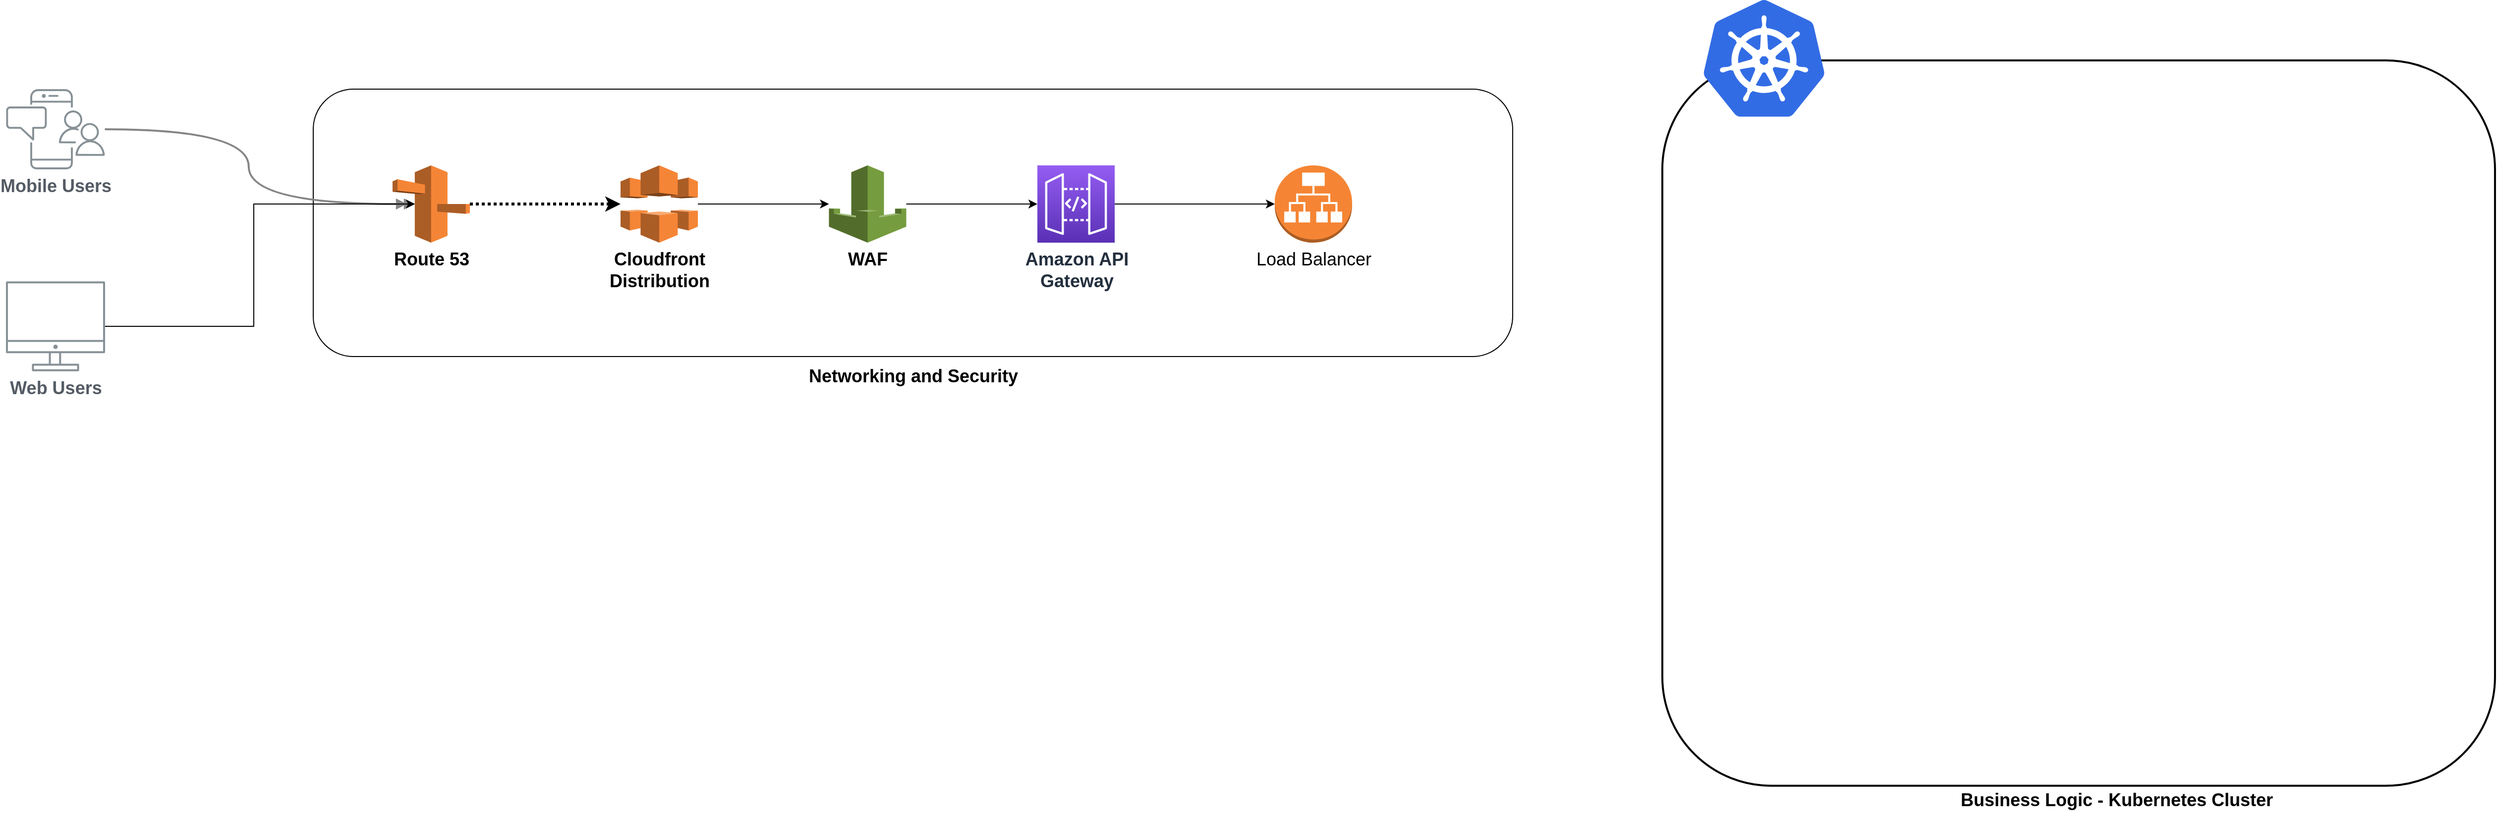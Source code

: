 <mxfile version="15.4.0" type="github">
  <diagram id="Ht1M8jgEwFfnCIfOTk4-" name="Page-1">
    <mxGraphModel dx="1955" dy="1278" grid="1" gridSize="10" guides="1" tooltips="1" connect="1" arrows="1" fold="1" page="1" pageScale="1" pageWidth="1169" pageHeight="827" math="0" shadow="0">
      <root>
        <mxCell id="0" />
        <mxCell id="1" parent="0" />
        <mxCell id="8jDcVQB9mLgturJCLghL-11" value="" style="group;fontSize=18;fontStyle=1" vertex="1" connectable="0" parent="1">
          <mxGeometry x="165" y="400" width="1520" height="285" as="geometry" />
        </mxCell>
        <mxCell id="8jDcVQB9mLgturJCLghL-16" value="" style="rounded=1;whiteSpace=wrap;html=1;fontSize=18;fontStyle=1" vertex="1" parent="8jDcVQB9mLgturJCLghL-11">
          <mxGeometry x="310" width="1210" height="270" as="geometry" />
        </mxCell>
        <mxCell id="8jDcVQB9mLgturJCLghL-24" style="edgeStyle=orthogonalEdgeStyle;rounded=0;orthogonalLoop=1;jettySize=auto;html=1;fontSize=18;" edge="1" parent="8jDcVQB9mLgturJCLghL-11" source="UEzPUAAOIrF-is8g5C7q-114" target="8jDcVQB9mLgturJCLghL-23">
          <mxGeometry relative="1" as="geometry" />
        </mxCell>
        <mxCell id="UEzPUAAOIrF-is8g5C7q-114" value="Amazon API&lt;br style=&quot;font-size: 18px;&quot;&gt;Gateway&lt;br style=&quot;font-size: 18px;&quot;&gt;" style="outlineConnect=0;fontColor=#232F3E;gradientColor=#945DF2;gradientDirection=north;fillColor=#5A30B5;strokeColor=#ffffff;dashed=0;verticalLabelPosition=bottom;verticalAlign=top;align=center;html=1;fontSize=18;fontStyle=1;aspect=fixed;shape=mxgraph.aws4.resourceIcon;resIcon=mxgraph.aws4.api_gateway;labelBackgroundColor=#ffffff;" parent="8jDcVQB9mLgturJCLghL-11" vertex="1">
          <mxGeometry x="1040.5" y="77" width="78" height="78" as="geometry" />
        </mxCell>
        <mxCell id="tOSdlADLp0MFVeMP-LaB-2" value="&lt;font style=&quot;font-size: 18px&quot;&gt;&lt;span style=&quot;font-size: 18px;&quot;&gt;Cloudfront&lt;br style=&quot;font-size: 18px;&quot;&gt;Distribution&lt;/span&gt;&lt;/font&gt;" style="outlineConnect=0;dashed=0;verticalLabelPosition=bottom;verticalAlign=top;align=center;html=1;shape=mxgraph.aws3.cloudfront;fillColor=#F58536;gradientColor=none;fontSize=18;fontStyle=1" parent="8jDcVQB9mLgturJCLghL-11" vertex="1">
          <mxGeometry x="620" y="77" width="78" height="78" as="geometry" />
        </mxCell>
        <mxCell id="tOSdlADLp0MFVeMP-LaB-27" style="rounded=0;orthogonalLoop=1;jettySize=auto;html=1;endArrow=classic;endFill=1;strokeColor=default;strokeWidth=3;dashed=1;dashPattern=1 1;fontSize=18;fontStyle=1" parent="8jDcVQB9mLgturJCLghL-11" source="tOSdlADLp0MFVeMP-LaB-8" target="tOSdlADLp0MFVeMP-LaB-2" edge="1">
          <mxGeometry as="geometry" />
        </mxCell>
        <mxCell id="tOSdlADLp0MFVeMP-LaB-8" value="&lt;span style=&quot;font-size: 18px;&quot;&gt;&lt;font style=&quot;font-size: 18px;&quot;&gt;Route 53&lt;/font&gt;&lt;/span&gt;" style="outlineConnect=0;dashed=0;verticalLabelPosition=bottom;verticalAlign=top;align=center;html=1;shape=mxgraph.aws3.route_53;fillColor=#F58536;gradientColor=none;fontSize=18;fontStyle=1" parent="8jDcVQB9mLgturJCLghL-11" vertex="1">
          <mxGeometry x="390" y="77" width="78" height="78" as="geometry" />
        </mxCell>
        <mxCell id="tOSdlADLp0MFVeMP-LaB-11" value="" style="group;fontSize=18;fontStyle=1" parent="8jDcVQB9mLgturJCLghL-11" vertex="1" connectable="0">
          <mxGeometry width="100" height="285" as="geometry" />
        </mxCell>
        <mxCell id="UEzPUAAOIrF-is8g5C7q-109" value="Web Users" style="outlineConnect=0;gradientColor=none;fontColor=#545B64;strokeColor=none;fillColor=#879196;dashed=0;verticalLabelPosition=bottom;verticalAlign=top;align=center;html=1;fontSize=18;fontStyle=1;aspect=fixed;shape=mxgraph.aws4.illustration_desktop;pointerEvents=1;labelBackgroundColor=#ffffff;" parent="tOSdlADLp0MFVeMP-LaB-11" vertex="1">
          <mxGeometry y="194" width="100" height="91" as="geometry" />
        </mxCell>
        <mxCell id="UEzPUAAOIrF-is8g5C7q-110" value="&lt;font style=&quot;font-size: 18px&quot;&gt;Mobile Users&lt;/font&gt;" style="outlineConnect=0;gradientColor=none;fontColor=#545B64;strokeColor=none;fillColor=#879196;dashed=0;verticalLabelPosition=bottom;verticalAlign=top;align=center;html=1;fontSize=18;fontStyle=1;aspect=fixed;shape=mxgraph.aws4.illustration_notification;pointerEvents=1;labelBackgroundColor=#ffffff;" parent="tOSdlADLp0MFVeMP-LaB-11" vertex="1">
          <mxGeometry width="100" height="81" as="geometry" />
        </mxCell>
        <mxCell id="tOSdlADLp0MFVeMP-LaB-24" style="edgeStyle=orthogonalEdgeStyle;curved=1;rounded=0;orthogonalLoop=1;jettySize=auto;html=1;entryX=0.29;entryY=0.5;entryDx=0;entryDy=0;entryPerimeter=0;endArrow=doubleBlock;endFill=1;strokeColor=#858585;strokeWidth=2;fontSize=18;fontStyle=1" parent="8jDcVQB9mLgturJCLghL-11" source="UEzPUAAOIrF-is8g5C7q-110" target="tOSdlADLp0MFVeMP-LaB-8" edge="1">
          <mxGeometry as="geometry" />
        </mxCell>
        <mxCell id="8jDcVQB9mLgturJCLghL-6" style="edgeStyle=orthogonalEdgeStyle;rounded=0;orthogonalLoop=1;jettySize=auto;html=1;fontSize=18;fontStyle=1" edge="1" parent="8jDcVQB9mLgturJCLghL-11" source="8jDcVQB9mLgturJCLghL-1" target="UEzPUAAOIrF-is8g5C7q-114">
          <mxGeometry as="geometry" />
        </mxCell>
        <mxCell id="8jDcVQB9mLgturJCLghL-1" value="WAF" style="outlineConnect=0;dashed=0;verticalLabelPosition=bottom;verticalAlign=top;align=center;html=1;shape=mxgraph.aws3.waf;fillColor=#759C3E;gradientColor=none;fontSize=18;fontStyle=1" vertex="1" parent="8jDcVQB9mLgturJCLghL-11">
          <mxGeometry x="830.25" y="77" width="78" height="78" as="geometry" />
        </mxCell>
        <mxCell id="8jDcVQB9mLgturJCLghL-4" style="edgeStyle=orthogonalEdgeStyle;rounded=0;orthogonalLoop=1;jettySize=auto;html=1;fontSize=18;fontStyle=1" edge="1" parent="8jDcVQB9mLgturJCLghL-11" source="tOSdlADLp0MFVeMP-LaB-2" target="8jDcVQB9mLgturJCLghL-1">
          <mxGeometry as="geometry" />
        </mxCell>
        <mxCell id="8jDcVQB9mLgturJCLghL-2" style="edgeStyle=orthogonalEdgeStyle;rounded=0;orthogonalLoop=1;jettySize=auto;html=1;entryX=0.29;entryY=0.5;entryDx=0;entryDy=0;entryPerimeter=0;fontSize=18;fontStyle=1" edge="1" parent="8jDcVQB9mLgturJCLghL-11" source="UEzPUAAOIrF-is8g5C7q-109" target="tOSdlADLp0MFVeMP-LaB-8">
          <mxGeometry as="geometry">
            <Array as="points">
              <mxPoint x="250" y="240" />
              <mxPoint x="250" y="116" />
            </Array>
          </mxGeometry>
        </mxCell>
        <mxCell id="8jDcVQB9mLgturJCLghL-23" value="Load Balancer" style="outlineConnect=0;dashed=0;verticalLabelPosition=bottom;verticalAlign=top;align=center;html=1;shape=mxgraph.aws3.application_load_balancer;fillColor=#F58534;gradientColor=none;fontSize=18;strokeWidth=2;" vertex="1" parent="8jDcVQB9mLgturJCLghL-11">
          <mxGeometry x="1280" y="77" width="78" height="78" as="geometry" />
        </mxCell>
        <mxCell id="8jDcVQB9mLgturJCLghL-17" value="Networking and Security" style="text;html=1;align=center;verticalAlign=middle;resizable=0;points=[];autosize=1;strokeColor=none;fillColor=none;fontSize=18;fontStyle=1" vertex="1" parent="1">
          <mxGeometry x="965" y="675" width="230" height="30" as="geometry" />
        </mxCell>
        <mxCell id="8jDcVQB9mLgturJCLghL-22" value="" style="group" vertex="1" connectable="0" parent="1">
          <mxGeometry x="1840" y="310" width="840" height="830" as="geometry" />
        </mxCell>
        <mxCell id="8jDcVQB9mLgturJCLghL-19" value="" style="rounded=1;whiteSpace=wrap;html=1;fontSize=18;fillColor=none;strokeWidth=2;fontStyle=1" vertex="1" parent="8jDcVQB9mLgturJCLghL-22">
          <mxGeometry x="-4.043" y="61.029" width="840" height="732.353" as="geometry" />
        </mxCell>
        <mxCell id="8jDcVQB9mLgturJCLghL-18" value="" style="sketch=0;aspect=fixed;html=1;points=[];align=center;image;fontSize=18;image=img/lib/mscae/Kubernetes.svg;fontStyle=1" vertex="1" parent="8jDcVQB9mLgturJCLghL-22">
          <mxGeometry x="37.17" width="122.83" height="117.92" as="geometry" />
        </mxCell>
        <mxCell id="8jDcVQB9mLgturJCLghL-21" value="Business Logic - Kubernetes Cluster" style="text;html=1;align=center;verticalAlign=middle;resizable=0;points=[];autosize=1;strokeColor=none;fillColor=none;fontSize=18;fontStyle=1" vertex="1" parent="8jDcVQB9mLgturJCLghL-22">
          <mxGeometry x="289.115" y="793.382" width="330" height="30" as="geometry" />
        </mxCell>
      </root>
    </mxGraphModel>
  </diagram>
</mxfile>
